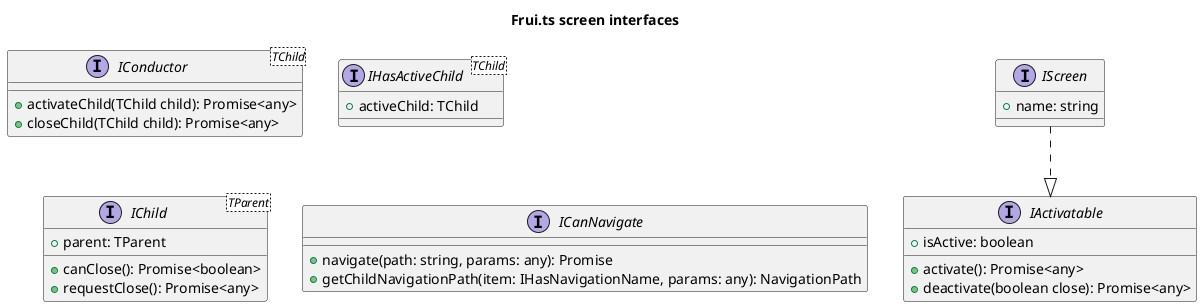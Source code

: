 @startuml

title Frui.ts screen interfaces

interface IActivatable {
  +isActive: boolean

  +activate(): Promise<any>
  +deactivate(boolean close): Promise<any>
}

interface IScreen {
  +name: string
}

IScreen ..|> IActivatable

interface IConductor<TChild> {
  +activateChild(TChild child): Promise<any>
  +closeChild(TChild child): Promise<any>
}

interface IHasActiveChild<TChild> {
  +activeChild: TChild
}

interface IChild<TParent> {
  +parent: TParent
  +canClose(): Promise<boolean>
  +requestClose(): Promise<any>
}

interface ICanNavigate {
  +navigate(path: string, params: any): Promise
  +getChildNavigationPath(item: IHasNavigationName, params: any): NavigationPath
}

@enduml
